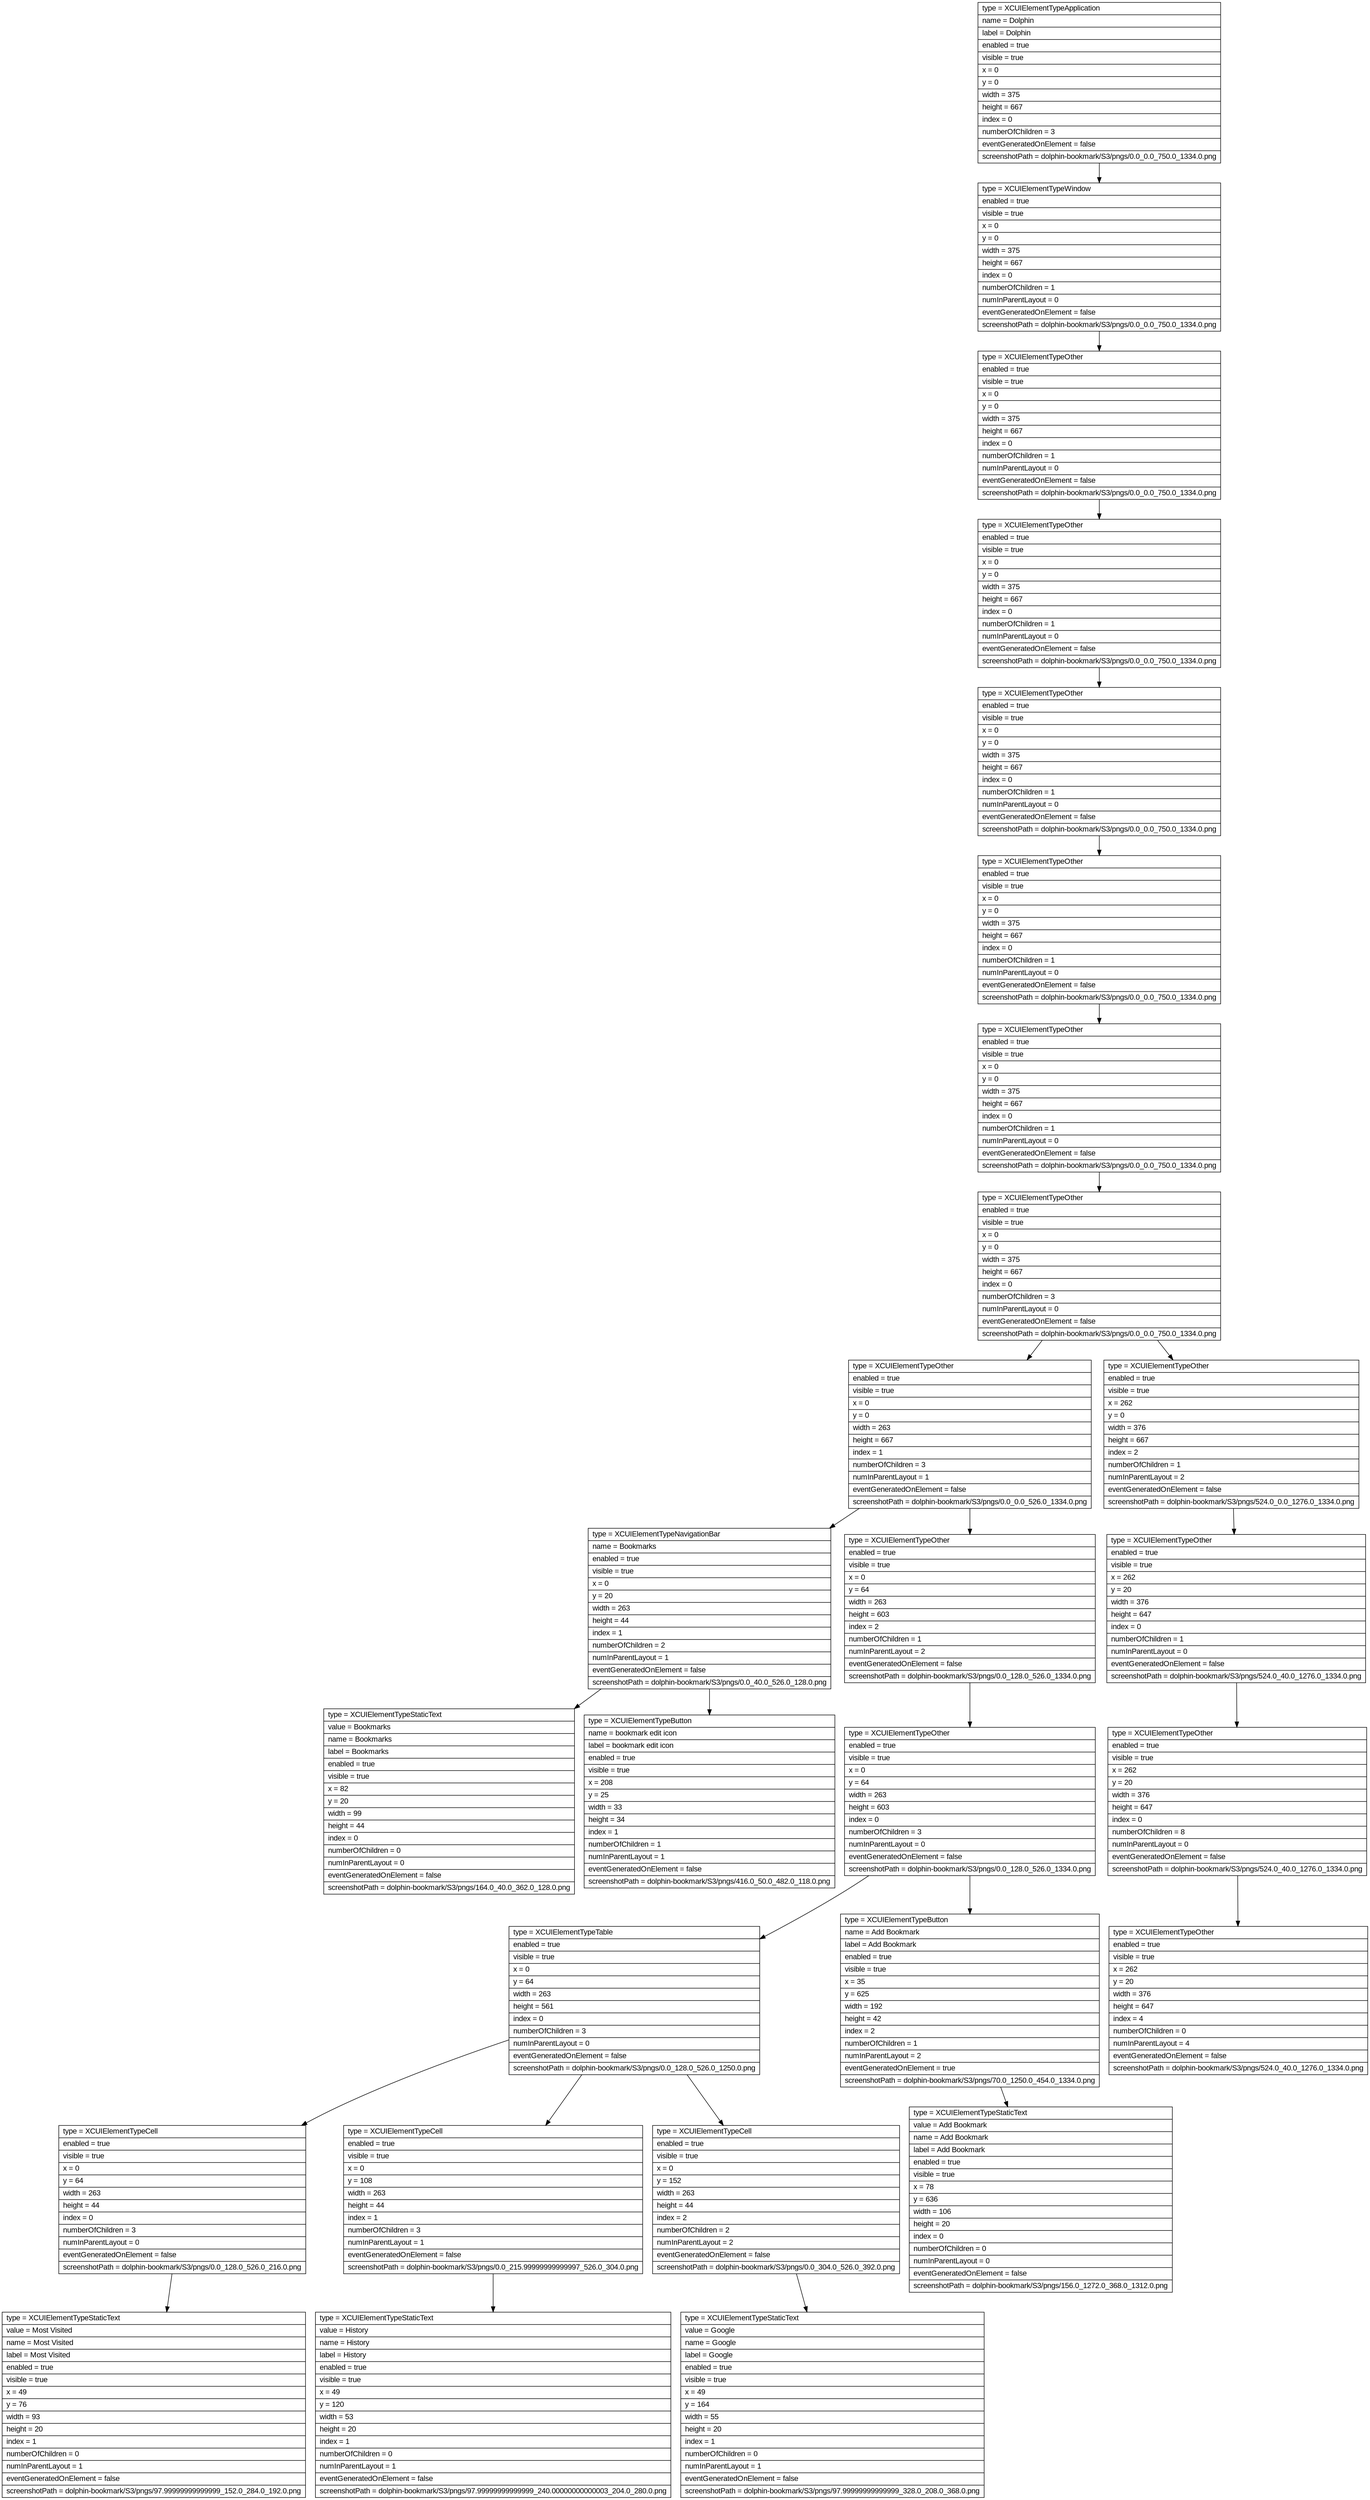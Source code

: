 digraph Layout {

	node [shape=record fontname=Arial];

	0	[label="{type = XCUIElementTypeApplication\l|name = Dolphin\l|label = Dolphin\l|enabled = true\l|visible = true\l|x = 0\l|y = 0\l|width = 375\l|height = 667\l|index = 0\l|numberOfChildren = 3\l|eventGeneratedOnElement = false \l|screenshotPath = dolphin-bookmark/S3/pngs/0.0_0.0_750.0_1334.0.png\l}"]
	1	[label="{type = XCUIElementTypeWindow\l|enabled = true\l|visible = true\l|x = 0\l|y = 0\l|width = 375\l|height = 667\l|index = 0\l|numberOfChildren = 1\l|numInParentLayout = 0\l|eventGeneratedOnElement = false \l|screenshotPath = dolphin-bookmark/S3/pngs/0.0_0.0_750.0_1334.0.png\l}"]
	2	[label="{type = XCUIElementTypeOther\l|enabled = true\l|visible = true\l|x = 0\l|y = 0\l|width = 375\l|height = 667\l|index = 0\l|numberOfChildren = 1\l|numInParentLayout = 0\l|eventGeneratedOnElement = false \l|screenshotPath = dolphin-bookmark/S3/pngs/0.0_0.0_750.0_1334.0.png\l}"]
	3	[label="{type = XCUIElementTypeOther\l|enabled = true\l|visible = true\l|x = 0\l|y = 0\l|width = 375\l|height = 667\l|index = 0\l|numberOfChildren = 1\l|numInParentLayout = 0\l|eventGeneratedOnElement = false \l|screenshotPath = dolphin-bookmark/S3/pngs/0.0_0.0_750.0_1334.0.png\l}"]
	4	[label="{type = XCUIElementTypeOther\l|enabled = true\l|visible = true\l|x = 0\l|y = 0\l|width = 375\l|height = 667\l|index = 0\l|numberOfChildren = 1\l|numInParentLayout = 0\l|eventGeneratedOnElement = false \l|screenshotPath = dolphin-bookmark/S3/pngs/0.0_0.0_750.0_1334.0.png\l}"]
	5	[label="{type = XCUIElementTypeOther\l|enabled = true\l|visible = true\l|x = 0\l|y = 0\l|width = 375\l|height = 667\l|index = 0\l|numberOfChildren = 1\l|numInParentLayout = 0\l|eventGeneratedOnElement = false \l|screenshotPath = dolphin-bookmark/S3/pngs/0.0_0.0_750.0_1334.0.png\l}"]
	6	[label="{type = XCUIElementTypeOther\l|enabled = true\l|visible = true\l|x = 0\l|y = 0\l|width = 375\l|height = 667\l|index = 0\l|numberOfChildren = 1\l|numInParentLayout = 0\l|eventGeneratedOnElement = false \l|screenshotPath = dolphin-bookmark/S3/pngs/0.0_0.0_750.0_1334.0.png\l}"]
	7	[label="{type = XCUIElementTypeOther\l|enabled = true\l|visible = true\l|x = 0\l|y = 0\l|width = 375\l|height = 667\l|index = 0\l|numberOfChildren = 3\l|numInParentLayout = 0\l|eventGeneratedOnElement = false \l|screenshotPath = dolphin-bookmark/S3/pngs/0.0_0.0_750.0_1334.0.png\l}"]
	8	[label="{type = XCUIElementTypeOther\l|enabled = true\l|visible = true\l|x = 0\l|y = 0\l|width = 263\l|height = 667\l|index = 1\l|numberOfChildren = 3\l|numInParentLayout = 1\l|eventGeneratedOnElement = false \l|screenshotPath = dolphin-bookmark/S3/pngs/0.0_0.0_526.0_1334.0.png\l}"]
	9	[label="{type = XCUIElementTypeOther\l|enabled = true\l|visible = true\l|x = 262\l|y = 0\l|width = 376\l|height = 667\l|index = 2\l|numberOfChildren = 1\l|numInParentLayout = 2\l|eventGeneratedOnElement = false \l|screenshotPath = dolphin-bookmark/S3/pngs/524.0_0.0_1276.0_1334.0.png\l}"]
	10	[label="{type = XCUIElementTypeNavigationBar\l|name = Bookmarks\l|enabled = true\l|visible = true\l|x = 0\l|y = 20\l|width = 263\l|height = 44\l|index = 1\l|numberOfChildren = 2\l|numInParentLayout = 1\l|eventGeneratedOnElement = false \l|screenshotPath = dolphin-bookmark/S3/pngs/0.0_40.0_526.0_128.0.png\l}"]
	11	[label="{type = XCUIElementTypeOther\l|enabled = true\l|visible = true\l|x = 0\l|y = 64\l|width = 263\l|height = 603\l|index = 2\l|numberOfChildren = 1\l|numInParentLayout = 2\l|eventGeneratedOnElement = false \l|screenshotPath = dolphin-bookmark/S3/pngs/0.0_128.0_526.0_1334.0.png\l}"]
	12	[label="{type = XCUIElementTypeOther\l|enabled = true\l|visible = true\l|x = 262\l|y = 20\l|width = 376\l|height = 647\l|index = 0\l|numberOfChildren = 1\l|numInParentLayout = 0\l|eventGeneratedOnElement = false \l|screenshotPath = dolphin-bookmark/S3/pngs/524.0_40.0_1276.0_1334.0.png\l}"]
	13	[label="{type = XCUIElementTypeStaticText\l|value = Bookmarks\l|name = Bookmarks\l|label = Bookmarks\l|enabled = true\l|visible = true\l|x = 82\l|y = 20\l|width = 99\l|height = 44\l|index = 0\l|numberOfChildren = 0\l|numInParentLayout = 0\l|eventGeneratedOnElement = false \l|screenshotPath = dolphin-bookmark/S3/pngs/164.0_40.0_362.0_128.0.png\l}"]
	14	[label="{type = XCUIElementTypeButton\l|name = bookmark edit icon\l|label = bookmark edit icon\l|enabled = true\l|visible = true\l|x = 208\l|y = 25\l|width = 33\l|height = 34\l|index = 1\l|numberOfChildren = 1\l|numInParentLayout = 1\l|eventGeneratedOnElement = false \l|screenshotPath = dolphin-bookmark/S3/pngs/416.0_50.0_482.0_118.0.png\l}"]
	15	[label="{type = XCUIElementTypeOther\l|enabled = true\l|visible = true\l|x = 0\l|y = 64\l|width = 263\l|height = 603\l|index = 0\l|numberOfChildren = 3\l|numInParentLayout = 0\l|eventGeneratedOnElement = false \l|screenshotPath = dolphin-bookmark/S3/pngs/0.0_128.0_526.0_1334.0.png\l}"]
	16	[label="{type = XCUIElementTypeOther\l|enabled = true\l|visible = true\l|x = 262\l|y = 20\l|width = 376\l|height = 647\l|index = 0\l|numberOfChildren = 8\l|numInParentLayout = 0\l|eventGeneratedOnElement = false \l|screenshotPath = dolphin-bookmark/S3/pngs/524.0_40.0_1276.0_1334.0.png\l}"]
	17	[label="{type = XCUIElementTypeTable\l|enabled = true\l|visible = true\l|x = 0\l|y = 64\l|width = 263\l|height = 561\l|index = 0\l|numberOfChildren = 3\l|numInParentLayout = 0\l|eventGeneratedOnElement = false \l|screenshotPath = dolphin-bookmark/S3/pngs/0.0_128.0_526.0_1250.0.png\l}"]
	18	[label="{type = XCUIElementTypeButton\l|name = Add Bookmark\l|label = Add Bookmark\l|enabled = true\l|visible = true\l|x = 35\l|y = 625\l|width = 192\l|height = 42\l|index = 2\l|numberOfChildren = 1\l|numInParentLayout = 2\l|eventGeneratedOnElement = true \l|screenshotPath = dolphin-bookmark/S3/pngs/70.0_1250.0_454.0_1334.0.png\l}"]
	19	[label="{type = XCUIElementTypeOther\l|enabled = true\l|visible = true\l|x = 262\l|y = 20\l|width = 376\l|height = 647\l|index = 4\l|numberOfChildren = 0\l|numInParentLayout = 4\l|eventGeneratedOnElement = false \l|screenshotPath = dolphin-bookmark/S3/pngs/524.0_40.0_1276.0_1334.0.png\l}"]
	20	[label="{type = XCUIElementTypeCell\l|enabled = true\l|visible = true\l|x = 0\l|y = 64\l|width = 263\l|height = 44\l|index = 0\l|numberOfChildren = 3\l|numInParentLayout = 0\l|eventGeneratedOnElement = false \l|screenshotPath = dolphin-bookmark/S3/pngs/0.0_128.0_526.0_216.0.png\l}"]
	21	[label="{type = XCUIElementTypeCell\l|enabled = true\l|visible = true\l|x = 0\l|y = 108\l|width = 263\l|height = 44\l|index = 1\l|numberOfChildren = 3\l|numInParentLayout = 1\l|eventGeneratedOnElement = false \l|screenshotPath = dolphin-bookmark/S3/pngs/0.0_215.99999999999997_526.0_304.0.png\l}"]
	22	[label="{type = XCUIElementTypeCell\l|enabled = true\l|visible = true\l|x = 0\l|y = 152\l|width = 263\l|height = 44\l|index = 2\l|numberOfChildren = 2\l|numInParentLayout = 2\l|eventGeneratedOnElement = false \l|screenshotPath = dolphin-bookmark/S3/pngs/0.0_304.0_526.0_392.0.png\l}"]
	23	[label="{type = XCUIElementTypeStaticText\l|value = Add Bookmark\l|name = Add Bookmark\l|label = Add Bookmark\l|enabled = true\l|visible = true\l|x = 78\l|y = 636\l|width = 106\l|height = 20\l|index = 0\l|numberOfChildren = 0\l|numInParentLayout = 0\l|eventGeneratedOnElement = false \l|screenshotPath = dolphin-bookmark/S3/pngs/156.0_1272.0_368.0_1312.0.png\l}"]
	24	[label="{type = XCUIElementTypeStaticText\l|value = Most Visited\l|name = Most Visited\l|label = Most Visited\l|enabled = true\l|visible = true\l|x = 49\l|y = 76\l|width = 93\l|height = 20\l|index = 1\l|numberOfChildren = 0\l|numInParentLayout = 1\l|eventGeneratedOnElement = false \l|screenshotPath = dolphin-bookmark/S3/pngs/97.99999999999999_152.0_284.0_192.0.png\l}"]
	25	[label="{type = XCUIElementTypeStaticText\l|value = History\l|name = History\l|label = History\l|enabled = true\l|visible = true\l|x = 49\l|y = 120\l|width = 53\l|height = 20\l|index = 1\l|numberOfChildren = 0\l|numInParentLayout = 1\l|eventGeneratedOnElement = false \l|screenshotPath = dolphin-bookmark/S3/pngs/97.99999999999999_240.00000000000003_204.0_280.0.png\l}"]
	26	[label="{type = XCUIElementTypeStaticText\l|value = Google\l|name = Google\l|label = Google\l|enabled = true\l|visible = true\l|x = 49\l|y = 164\l|width = 55\l|height = 20\l|index = 1\l|numberOfChildren = 0\l|numInParentLayout = 1\l|eventGeneratedOnElement = false \l|screenshotPath = dolphin-bookmark/S3/pngs/97.99999999999999_328.0_208.0_368.0.png\l}"]


	0 -> 1
	1 -> 2
	2 -> 3
	3 -> 4
	4 -> 5
	5 -> 6
	6 -> 7
	7 -> 8
	7 -> 9
	8 -> 10
	8 -> 11
	9 -> 12
	10 -> 13
	10 -> 14
	11 -> 15
	12 -> 16
	15 -> 17
	15 -> 18
	16 -> 19
	17 -> 20
	17 -> 21
	17 -> 22
	18 -> 23
	20 -> 24
	21 -> 25
	22 -> 26


}